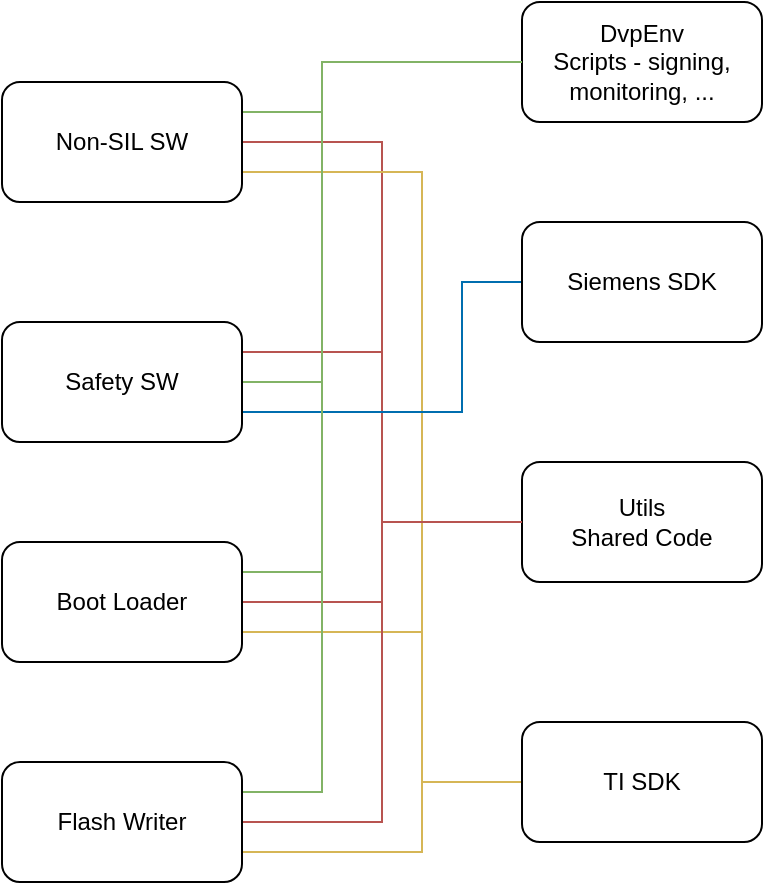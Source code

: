 <mxfile>
    <diagram name="Page-1" id="aTcl92S7fgjHeJd5FCwT">
        <mxGraphModel dx="1434" dy="1139" grid="0" gridSize="10" guides="1" tooltips="1" connect="1" arrows="1" fold="1" page="0" pageScale="1" pageWidth="850" pageHeight="1100" math="0" shadow="0">
            <root>
                <mxCell id="0"/>
                <mxCell id="1" parent="0"/>
                <mxCell id="grV72W3vSZKwKavAzxWr-16" style="edgeStyle=orthogonalEdgeStyle;rounded=0;orthogonalLoop=1;jettySize=auto;html=1;exitX=1;exitY=0.25;exitDx=0;exitDy=0;entryX=0;entryY=0.5;entryDx=0;entryDy=0;fillColor=#d5e8d4;strokeColor=#82b366;endArrow=none;endFill=0;" parent="1" source="grV72W3vSZKwKavAzxWr-1" target="grV72W3vSZKwKavAzxWr-11" edge="1">
                    <mxGeometry relative="1" as="geometry">
                        <Array as="points">
                            <mxPoint x="400" y="185"/>
                            <mxPoint x="400" y="160"/>
                        </Array>
                    </mxGeometry>
                </mxCell>
                <mxCell id="grV72W3vSZKwKavAzxWr-22" style="edgeStyle=orthogonalEdgeStyle;rounded=0;orthogonalLoop=1;jettySize=auto;html=1;exitX=1;exitY=0.5;exitDx=0;exitDy=0;entryX=0;entryY=0.5;entryDx=0;entryDy=0;endArrow=none;endFill=0;fillColor=#f8cecc;strokeColor=#b85450;" parent="1" source="grV72W3vSZKwKavAzxWr-1" target="grV72W3vSZKwKavAzxWr-3" edge="1">
                    <mxGeometry relative="1" as="geometry"/>
                </mxCell>
                <mxCell id="grV72W3vSZKwKavAzxWr-45" style="edgeStyle=orthogonalEdgeStyle;rounded=0;orthogonalLoop=1;jettySize=auto;html=1;exitX=1;exitY=0.75;exitDx=0;exitDy=0;entryX=0;entryY=0.5;entryDx=0;entryDy=0;endArrow=none;endFill=0;fillColor=#fff2cc;strokeColor=#d6b656;" parent="1" source="grV72W3vSZKwKavAzxWr-1" target="grV72W3vSZKwKavAzxWr-38" edge="1">
                    <mxGeometry relative="1" as="geometry">
                        <Array as="points">
                            <mxPoint x="450" y="215"/>
                            <mxPoint x="450" y="520"/>
                        </Array>
                    </mxGeometry>
                </mxCell>
                <mxCell id="grV72W3vSZKwKavAzxWr-1" value="Non-SIL SW" style="rounded=1;whiteSpace=wrap;html=1;" parent="1" vertex="1">
                    <mxGeometry x="240" y="170" width="120" height="60" as="geometry"/>
                </mxCell>
                <mxCell id="grV72W3vSZKwKavAzxWr-19" style="edgeStyle=orthogonalEdgeStyle;rounded=0;orthogonalLoop=1;jettySize=auto;html=1;exitX=1;exitY=0.5;exitDx=0;exitDy=0;entryX=0;entryY=0.5;entryDx=0;entryDy=0;fillColor=#d5e8d4;strokeColor=#82b366;endArrow=none;endFill=0;" parent="1" source="grV72W3vSZKwKavAzxWr-2" target="grV72W3vSZKwKavAzxWr-11" edge="1">
                    <mxGeometry relative="1" as="geometry">
                        <Array as="points">
                            <mxPoint x="400" y="320"/>
                            <mxPoint x="400" y="160"/>
                        </Array>
                    </mxGeometry>
                </mxCell>
                <mxCell id="grV72W3vSZKwKavAzxWr-25" style="edgeStyle=orthogonalEdgeStyle;rounded=0;orthogonalLoop=1;jettySize=auto;html=1;exitX=1;exitY=0.25;exitDx=0;exitDy=0;entryX=0;entryY=0.5;entryDx=0;entryDy=0;endArrow=none;endFill=0;fillColor=#f8cecc;strokeColor=#b85450;" parent="1" source="grV72W3vSZKwKavAzxWr-2" target="grV72W3vSZKwKavAzxWr-3" edge="1">
                    <mxGeometry relative="1" as="geometry"/>
                </mxCell>
                <mxCell id="grV72W3vSZKwKavAzxWr-46" style="edgeStyle=orthogonalEdgeStyle;rounded=0;orthogonalLoop=1;jettySize=auto;html=1;exitX=1;exitY=0.75;exitDx=0;exitDy=0;entryX=0;entryY=0.5;entryDx=0;entryDy=0;fillColor=#1ba1e2;strokeColor=#006EAF;endArrow=none;endFill=0;" parent="1" source="grV72W3vSZKwKavAzxWr-2" target="grV72W3vSZKwKavAzxWr-34" edge="1">
                    <mxGeometry relative="1" as="geometry">
                        <Array as="points">
                            <mxPoint x="470" y="335"/>
                            <mxPoint x="470" y="270"/>
                        </Array>
                    </mxGeometry>
                </mxCell>
                <mxCell id="grV72W3vSZKwKavAzxWr-2" value="Safety SW" style="rounded=1;whiteSpace=wrap;html=1;" parent="1" vertex="1">
                    <mxGeometry x="240" y="290" width="120" height="60" as="geometry"/>
                </mxCell>
                <mxCell id="grV72W3vSZKwKavAzxWr-3" value="Utils&lt;div&gt;Shared Code&lt;/div&gt;" style="rounded=1;whiteSpace=wrap;html=1;" parent="1" vertex="1">
                    <mxGeometry x="500" y="360" width="120" height="60" as="geometry"/>
                </mxCell>
                <mxCell id="grV72W3vSZKwKavAzxWr-18" style="edgeStyle=orthogonalEdgeStyle;rounded=0;orthogonalLoop=1;jettySize=auto;html=1;exitX=1;exitY=0.25;exitDx=0;exitDy=0;entryX=0;entryY=0.5;entryDx=0;entryDy=0;fillColor=#d5e8d4;strokeColor=#82b366;endArrow=none;endFill=0;" parent="1" source="grV72W3vSZKwKavAzxWr-9" target="grV72W3vSZKwKavAzxWr-11" edge="1">
                    <mxGeometry relative="1" as="geometry">
                        <Array as="points">
                            <mxPoint x="400" y="415"/>
                            <mxPoint x="400" y="160"/>
                        </Array>
                    </mxGeometry>
                </mxCell>
                <mxCell id="grV72W3vSZKwKavAzxWr-26" style="edgeStyle=orthogonalEdgeStyle;rounded=0;orthogonalLoop=1;jettySize=auto;html=1;exitX=1;exitY=0.5;exitDx=0;exitDy=0;entryX=0;entryY=0.5;entryDx=0;entryDy=0;endArrow=none;endFill=0;fillColor=#f8cecc;strokeColor=#b85450;" parent="1" source="grV72W3vSZKwKavAzxWr-9" target="grV72W3vSZKwKavAzxWr-3" edge="1">
                    <mxGeometry relative="1" as="geometry"/>
                </mxCell>
                <mxCell id="grV72W3vSZKwKavAzxWr-44" style="edgeStyle=orthogonalEdgeStyle;rounded=0;orthogonalLoop=1;jettySize=auto;html=1;exitX=1;exitY=0.75;exitDx=0;exitDy=0;entryX=0;entryY=0.5;entryDx=0;entryDy=0;endArrow=none;endFill=0;fillColor=#fff2cc;strokeColor=#d6b656;" parent="1" source="grV72W3vSZKwKavAzxWr-9" target="grV72W3vSZKwKavAzxWr-38" edge="1">
                    <mxGeometry relative="1" as="geometry">
                        <Array as="points">
                            <mxPoint x="450" y="445"/>
                            <mxPoint x="450" y="520"/>
                        </Array>
                    </mxGeometry>
                </mxCell>
                <mxCell id="grV72W3vSZKwKavAzxWr-9" value="Boot Loader" style="rounded=1;whiteSpace=wrap;html=1;" parent="1" vertex="1">
                    <mxGeometry x="240" y="400" width="120" height="60" as="geometry"/>
                </mxCell>
                <mxCell id="grV72W3vSZKwKavAzxWr-11" value="DvpEnv&lt;div&gt;Scripts - signing, monitoring, ...&lt;/div&gt;" style="rounded=1;whiteSpace=wrap;html=1;" parent="1" vertex="1">
                    <mxGeometry x="500" y="130" width="120" height="60" as="geometry"/>
                </mxCell>
                <mxCell id="grV72W3vSZKwKavAzxWr-34" value="Siemens SDK" style="rounded=1;whiteSpace=wrap;html=1;" parent="1" vertex="1">
                    <mxGeometry x="500" y="240" width="120" height="60" as="geometry"/>
                </mxCell>
                <mxCell id="grV72W3vSZKwKavAzxWr-36" style="edgeStyle=orthogonalEdgeStyle;rounded=0;orthogonalLoop=1;jettySize=auto;html=1;exitX=1;exitY=0.5;exitDx=0;exitDy=0;entryX=0;entryY=0.5;entryDx=0;entryDy=0;endArrow=none;endFill=0;fillColor=#f8cecc;strokeColor=#b85450;" parent="1" source="grV72W3vSZKwKavAzxWr-35" target="grV72W3vSZKwKavAzxWr-3" edge="1">
                    <mxGeometry relative="1" as="geometry"/>
                </mxCell>
                <mxCell id="grV72W3vSZKwKavAzxWr-37" style="edgeStyle=orthogonalEdgeStyle;rounded=0;orthogonalLoop=1;jettySize=auto;html=1;exitX=1;exitY=0.25;exitDx=0;exitDy=0;entryX=0;entryY=0.5;entryDx=0;entryDy=0;fillColor=#d5e8d4;strokeColor=#82b366;endArrow=none;endFill=0;" parent="1" source="grV72W3vSZKwKavAzxWr-35" target="grV72W3vSZKwKavAzxWr-11" edge="1">
                    <mxGeometry relative="1" as="geometry">
                        <Array as="points">
                            <mxPoint x="400" y="525"/>
                            <mxPoint x="400" y="160"/>
                        </Array>
                    </mxGeometry>
                </mxCell>
                <mxCell id="grV72W3vSZKwKavAzxWr-43" style="edgeStyle=orthogonalEdgeStyle;rounded=0;orthogonalLoop=1;jettySize=auto;html=1;exitX=1;exitY=0.75;exitDx=0;exitDy=0;entryX=0;entryY=0.5;entryDx=0;entryDy=0;endArrow=none;endFill=0;fillColor=#fff2cc;strokeColor=#d6b656;" parent="1" source="grV72W3vSZKwKavAzxWr-35" target="grV72W3vSZKwKavAzxWr-38" edge="1">
                    <mxGeometry relative="1" as="geometry">
                        <Array as="points">
                            <mxPoint x="450" y="555"/>
                            <mxPoint x="450" y="520"/>
                        </Array>
                    </mxGeometry>
                </mxCell>
                <mxCell id="grV72W3vSZKwKavAzxWr-35" value="Flash Writer" style="rounded=1;whiteSpace=wrap;html=1;" parent="1" vertex="1">
                    <mxGeometry x="240" y="510" width="120" height="60" as="geometry"/>
                </mxCell>
                <mxCell id="grV72W3vSZKwKavAzxWr-38" value="TI SDK" style="rounded=1;whiteSpace=wrap;html=1;" parent="1" vertex="1">
                    <mxGeometry x="500" y="490" width="120" height="60" as="geometry"/>
                </mxCell>
            </root>
        </mxGraphModel>
    </diagram>
</mxfile>